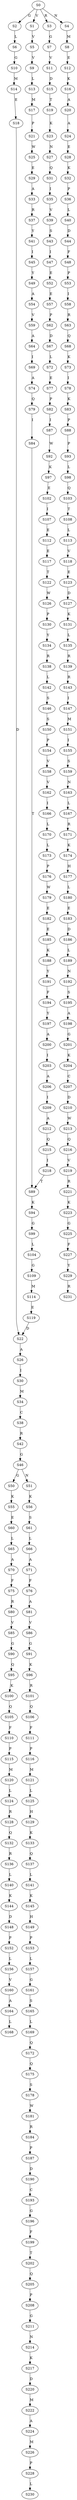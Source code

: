 strict digraph  {
	S0 -> S1 [ label = V ];
	S0 -> S2 [ label = G ];
	S0 -> S3 [ label = R ];
	S0 -> S4 [ label = N ];
	S1 -> S5 [ label = V ];
	S2 -> S6 [ label = L ];
	S3 -> S7 [ label = G ];
	S4 -> S8 [ label = M ];
	S5 -> S9 [ label = V ];
	S6 -> S10 [ label = G ];
	S7 -> S11 [ label = V ];
	S8 -> S12 [ label = E ];
	S9 -> S13 [ label = L ];
	S10 -> S14 [ label = M ];
	S11 -> S15 [ label = D ];
	S12 -> S16 [ label = K ];
	S13 -> S17 [ label = M ];
	S14 -> S18 [ label = E ];
	S15 -> S19 [ label = T ];
	S16 -> S20 [ label = A ];
	S17 -> S21 [ label = P ];
	S18 -> S22 [ label = D ];
	S19 -> S23 [ label = K ];
	S20 -> S24 [ label = A ];
	S21 -> S25 [ label = W ];
	S22 -> S26 [ label = A ];
	S23 -> S27 [ label = N ];
	S24 -> S28 [ label = E ];
	S25 -> S29 [ label = E ];
	S26 -> S30 [ label = I ];
	S27 -> S31 [ label = Q ];
	S28 -> S32 [ label = K ];
	S29 -> S33 [ label = A ];
	S30 -> S34 [ label = M ];
	S31 -> S35 [ label = I ];
	S32 -> S36 [ label = P ];
	S33 -> S37 [ label = R ];
	S34 -> S38 [ label = C ];
	S35 -> S39 [ label = V ];
	S36 -> S40 [ label = L ];
	S37 -> S41 [ label = Y ];
	S38 -> S42 [ label = R ];
	S39 -> S43 [ label = S ];
	S40 -> S44 [ label = D ];
	S41 -> S45 [ label = I ];
	S42 -> S46 [ label = G ];
	S43 -> S47 [ label = I ];
	S44 -> S48 [ label = F ];
	S45 -> S49 [ label = Y ];
	S46 -> S50 [ label = G ];
	S46 -> S51 [ label = N ];
	S47 -> S52 [ label = E ];
	S48 -> S53 [ label = P ];
	S49 -> S54 [ label = A ];
	S50 -> S55 [ label = K ];
	S51 -> S56 [ label = K ];
	S52 -> S57 [ label = E ];
	S53 -> S58 [ label = I ];
	S54 -> S59 [ label = V ];
	S55 -> S60 [ label = E ];
	S56 -> S61 [ label = S ];
	S57 -> S62 [ label = P ];
	S58 -> S63 [ label = R ];
	S59 -> S64 [ label = A ];
	S60 -> S65 [ label = L ];
	S61 -> S66 [ label = L ];
	S62 -> S67 [ label = D ];
	S63 -> S68 [ label = Q ];
	S64 -> S69 [ label = I ];
	S65 -> S70 [ label = A ];
	S66 -> S71 [ label = A ];
	S67 -> S72 [ label = L ];
	S68 -> S73 [ label = K ];
	S69 -> S74 [ label = A ];
	S70 -> S75 [ label = F ];
	S71 -> S76 [ label = F ];
	S72 -> S77 [ label = E ];
	S73 -> S78 [ label = I ];
	S74 -> S79 [ label = Q ];
	S75 -> S80 [ label = R ];
	S76 -> S81 [ label = A ];
	S77 -> S82 [ label = P ];
	S78 -> S83 [ label = K ];
	S79 -> S84 [ label = I ];
	S80 -> S85 [ label = V ];
	S81 -> S86 [ label = V ];
	S82 -> S87 [ label = I ];
	S83 -> S88 [ label = P ];
	S84 -> S89 [ label = T ];
	S85 -> S90 [ label = G ];
	S86 -> S91 [ label = G ];
	S87 -> S92 [ label = W ];
	S88 -> S93 [ label = P ];
	S89 -> S94 [ label = K ];
	S90 -> S95 [ label = Q ];
	S91 -> S96 [ label = K ];
	S92 -> S97 [ label = K ];
	S93 -> S98 [ label = L ];
	S94 -> S99 [ label = G ];
	S95 -> S100 [ label = K ];
	S96 -> S101 [ label = R ];
	S97 -> S102 [ label = E ];
	S98 -> S103 [ label = Q ];
	S99 -> S104 [ label = L ];
	S100 -> S105 [ label = Q ];
	S101 -> S106 [ label = Q ];
	S102 -> S107 [ label = I ];
	S103 -> S108 [ label = T ];
	S104 -> S109 [ label = G ];
	S105 -> S110 [ label = F ];
	S106 -> S111 [ label = F ];
	S107 -> S112 [ label = E ];
	S108 -> S113 [ label = L ];
	S109 -> S114 [ label = M ];
	S110 -> S115 [ label = P ];
	S111 -> S116 [ label = P ];
	S112 -> S117 [ label = E ];
	S113 -> S118 [ label = V ];
	S114 -> S119 [ label = E ];
	S115 -> S120 [ label = M ];
	S116 -> S121 [ label = M ];
	S117 -> S122 [ label = T ];
	S118 -> S123 [ label = E ];
	S119 -> S22 [ label = D ];
	S120 -> S124 [ label = L ];
	S121 -> S125 [ label = L ];
	S122 -> S126 [ label = W ];
	S123 -> S127 [ label = D ];
	S124 -> S128 [ label = R ];
	S125 -> S129 [ label = H ];
	S126 -> S130 [ label = P ];
	S127 -> S131 [ label = K ];
	S128 -> S132 [ label = Q ];
	S129 -> S133 [ label = K ];
	S130 -> S134 [ label = Y ];
	S131 -> S135 [ label = L ];
	S132 -> S136 [ label = R ];
	S133 -> S137 [ label = Q ];
	S134 -> S138 [ label = R ];
	S135 -> S139 [ label = R ];
	S136 -> S140 [ label = L ];
	S137 -> S141 [ label = L ];
	S138 -> S142 [ label = L ];
	S139 -> S143 [ label = R ];
	S140 -> S144 [ label = K ];
	S141 -> S145 [ label = K ];
	S142 -> S146 [ label = S ];
	S143 -> S147 [ label = I ];
	S144 -> S148 [ label = D ];
	S145 -> S149 [ label = H ];
	S146 -> S150 [ label = S ];
	S147 -> S151 [ label = M ];
	S148 -> S152 [ label = P ];
	S149 -> S153 [ label = P ];
	S150 -> S154 [ label = P ];
	S151 -> S155 [ label = I ];
	S152 -> S156 [ label = L ];
	S153 -> S157 [ label = L ];
	S154 -> S158 [ label = V ];
	S155 -> S159 [ label = S ];
	S156 -> S160 [ label = V ];
	S157 -> S161 [ label = G ];
	S158 -> S162 [ label = V ];
	S159 -> S163 [ label = N ];
	S160 -> S164 [ label = A ];
	S161 -> S165 [ label = S ];
	S162 -> S166 [ label = I ];
	S163 -> S167 [ label = L ];
	S164 -> S168 [ label = L ];
	S165 -> S169 [ label = L ];
	S166 -> S170 [ label = L ];
	S167 -> S171 [ label = R ];
	S169 -> S172 [ label = Q ];
	S170 -> S173 [ label = L ];
	S171 -> S174 [ label = K ];
	S172 -> S175 [ label = Q ];
	S173 -> S176 [ label = P ];
	S174 -> S177 [ label = H ];
	S175 -> S178 [ label = S ];
	S176 -> S179 [ label = W ];
	S177 -> S180 [ label = L ];
	S178 -> S181 [ label = W ];
	S179 -> S182 [ label = E ];
	S180 -> S183 [ label = E ];
	S181 -> S184 [ label = R ];
	S182 -> S185 [ label = E ];
	S183 -> S186 [ label = D ];
	S184 -> S187 [ label = P ];
	S185 -> S188 [ label = K ];
	S186 -> S189 [ label = L ];
	S187 -> S190 [ label = D ];
	S188 -> S191 [ label = Y ];
	S189 -> S192 [ label = N ];
	S190 -> S193 [ label = C ];
	S191 -> S194 [ label = F ];
	S192 -> S195 [ label = S ];
	S193 -> S196 [ label = G ];
	S194 -> S197 [ label = Y ];
	S195 -> S198 [ label = A ];
	S196 -> S199 [ label = F ];
	S197 -> S200 [ label = A ];
	S198 -> S201 [ label = G ];
	S199 -> S202 [ label = T ];
	S200 -> S203 [ label = I ];
	S201 -> S204 [ label = K ];
	S202 -> S205 [ label = Q ];
	S203 -> S206 [ label = A ];
	S204 -> S207 [ label = C ];
	S205 -> S208 [ label = P ];
	S206 -> S209 [ label = I ];
	S207 -> S210 [ label = D ];
	S208 -> S211 [ label = G ];
	S209 -> S212 [ label = A ];
	S210 -> S213 [ label = W ];
	S211 -> S214 [ label = N ];
	S212 -> S215 [ label = Q ];
	S213 -> S216 [ label = Q ];
	S214 -> S217 [ label = K ];
	S215 -> S218 [ label = I ];
	S216 -> S219 [ label = V ];
	S217 -> S220 [ label = D ];
	S218 -> S89 [ label = T ];
	S219 -> S221 [ label = R ];
	S220 -> S222 [ label = M ];
	S221 -> S223 [ label = K ];
	S222 -> S224 [ label = A ];
	S223 -> S225 [ label = G ];
	S224 -> S226 [ label = M ];
	S225 -> S227 [ label = F ];
	S226 -> S228 [ label = P ];
	S227 -> S229 [ label = Y ];
	S228 -> S230 [ label = L ];
	S229 -> S231 [ label = R ];
}
